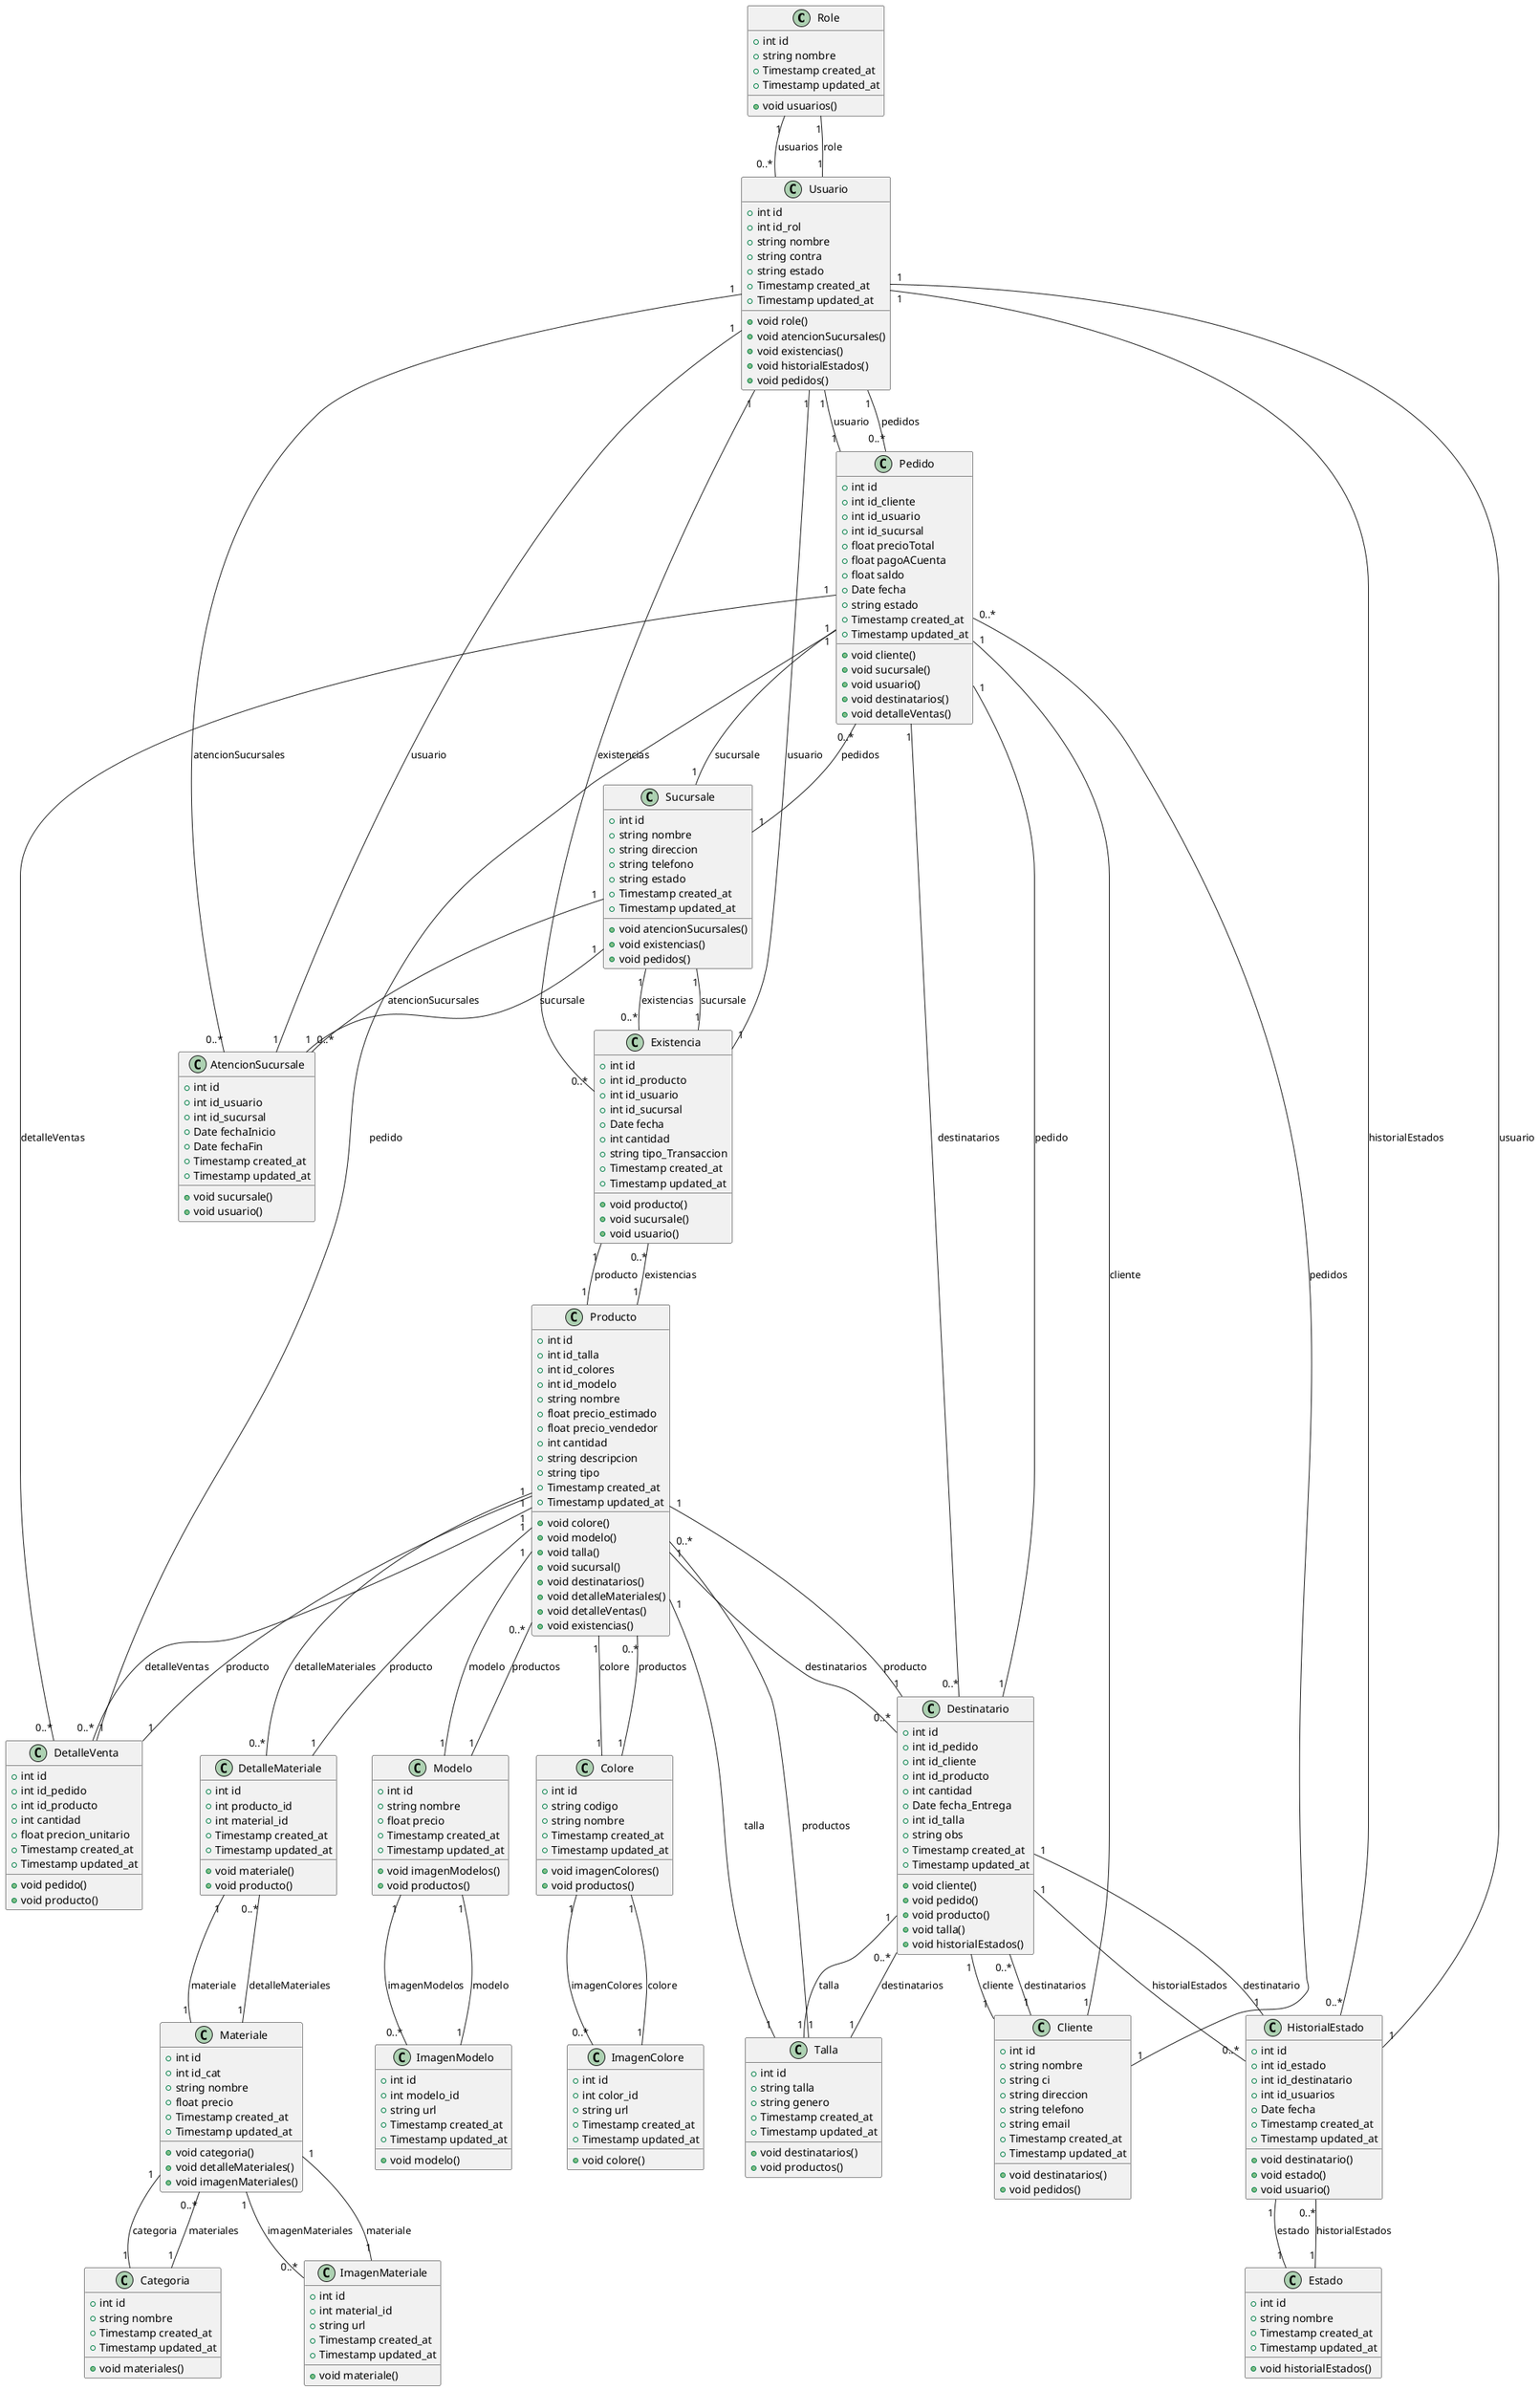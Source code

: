 @startuml

' Define los modelos
class Role {
  +int id
  +string nombre
  +Timestamp created_at
  +Timestamp updated_at
  +void usuarios()
}

class Usuario {
  +int id
  +int id_rol
  +string nombre
  +string contra
  +string estado
  +Timestamp created_at
  +Timestamp updated_at
  +void role()
  +void atencionSucursales()
  +void existencias()
  +void historialEstados()
  +void pedidos()
}

class AtencionSucursale {
  +int id
  +int id_usuario
  +int id_sucursal
  +Date fechaInicio
  +Date fechaFin
  +Timestamp created_at
  +Timestamp updated_at
  +void sucursale()
  +void usuario()
}

class Categoria {
  +int id
  +string nombre
  +Timestamp created_at
  +Timestamp updated_at
  +void materiales()
}

class Cliente {
  +int id
  +string nombre
  +string ci
  +string direccion
  +string telefono
  +string email
  +Timestamp created_at
  +Timestamp updated_at
  +void destinatarios()
  +void pedidos()
}

class Colore {
  +int id
  +string codigo
  +string nombre
  +Timestamp created_at
  +Timestamp updated_at
  +void imagenColores()
  +void productos()
}

class Destinatario {
  +int id
  +int id_pedido
  +int id_cliente
  +int id_producto
  +int cantidad
  +Date fecha_Entrega
  +int id_talla
  +string obs
  +Timestamp created_at
  +Timestamp updated_at
  +void cliente()
  +void pedido()
  +void producto()
  +void talla()
  +void historialEstados()
}

class DetalleMateriale {
  +int id
  +int producto_id
  +int material_id
  +Timestamp created_at
  +Timestamp updated_at
  +void materiale()
  +void producto()
}

class DetalleVenta {
  +int id
  +int id_pedido
  +int id_producto
  +int cantidad
  +float precion_unitario
  +Timestamp created_at
  +Timestamp updated_at
  +void pedido()
  +void producto()
}

class Estado {
  +int id
  +string nombre
  +Timestamp created_at
  +Timestamp updated_at
  +void historialEstados()
}

class Existencia {
  +int id
  +int id_producto
  +int id_usuario
  +int id_sucursal
  +Date fecha
  +int cantidad
  +string tipo_Transaccion
  +Timestamp created_at
  +Timestamp updated_at
  +void producto()
  +void sucursale()
  +void usuario()
}

class HistorialEstado {
  +int id
  +int id_estado
  +int id_destinatario
  +int id_usuarios
  +Date fecha
  +Timestamp created_at
  +Timestamp updated_at
  +void destinatario()
  +void estado()
  +void usuario()
}

class ImagenColore {
  +int id
  +int color_id
  +string url
  +Timestamp created_at
  +Timestamp updated_at
  +void colore()
}

class ImagenMateriale {
  +int id
  +int material_id
  +string url
  +Timestamp created_at
  +Timestamp updated_at
  +void materiale()
}

class ImagenModelo {
  +int id
  +int modelo_id
  +string url
  +Timestamp created_at
  +Timestamp updated_at
  +void modelo()
}

class Materiale {
  +int id
  +int id_cat
  +string nombre
  +float precio
  +Timestamp created_at
  +Timestamp updated_at
  +void categoria()
  +void detalleMateriales()
  +void imagenMateriales()
}

class Modelo {
  +int id
  +string nombre
  +float precio
  +Timestamp created_at
  +Timestamp updated_at
  +void imagenModelos()
  +void productos()
}

class Pedido {
  +int id
  +int id_cliente
  +int id_usuario
  +int id_sucursal
  +float precioTotal
  +float pagoACuenta
  +float saldo
  +Date fecha
  +string estado
  +Timestamp created_at
  +Timestamp updated_at
  +void cliente()
  +void sucursale()
  +void usuario()
  +void destinatarios()
  +void detalleVentas()
}

class Producto {
  +int id
  +int id_talla
  +int id_colores
  +int id_modelo
  +string nombre
  +float precio_estimado
  +float precio_vendedor
  +int cantidad
  +string descripcion
  +string tipo
  +Timestamp created_at
  +Timestamp updated_at
  +void colore()
  +void modelo()
  +void talla()
  +void sucursal()
  +void destinatarios()
  +void detalleMateriales()
  +void detalleVentas()
  +void existencias()
}

class Sucursale {
  +int id
  +string nombre
  +string direccion
  +string telefono
  +string estado
  +Timestamp created_at
  +Timestamp updated_at
  +void atencionSucursales()
  +void existencias()
  +void pedidos()
}

class Talla {
  +int id
  +string talla
  +string genero
  +Timestamp created_at
  +Timestamp updated_at
  +void destinatarios()
  +void productos()
}

' Define las relaciones
Role "1" -- "0..*" Usuario : usuarios
Usuario "1" -- "0..*" AtencionSucursale : atencionSucursales
Usuario "1" -- "0..*" Existencia : existencias
Usuario "1" -- "0..*" HistorialEstado : historialEstados
Usuario "1" -- "0..*" Pedido : pedidos
Usuario "1" -- "1" Role : role
AtencionSucursale "1" -- "1" Sucursale : sucursale
AtencionSucursale "1" -- "1" Usuario : usuario
Categoria "1" -- "0..*" Materiale : materiales
Cliente "1" -- "0..*" Destinatario : destinatarios
Cliente "1" -- "0..*" Pedido : pedidos
Colore "1" -- "0..*" ImagenColore : imagenColores
Colore "1" -- "0..*" Producto : productos
Destinatario "1" -- "1" Cliente : cliente
Destinatario "1" -- "1" Pedido : pedido
Destinatario "1" -- "1" Producto : producto
Destinatario "1" -- "1" Talla : talla
Destinatario "1" -- "0..*" HistorialEstado : historialEstados
DetalleMateriale "1" -- "1" Materiale : materiale
DetalleMateriale "1" -- "1" Producto : producto
DetalleVenta "1" -- "1" Pedido : pedido
DetalleVenta "1" -- "1" Producto : producto
Estado "1" -- "0..*" HistorialEstado : historialEstados
Existencia "1" -- "1" Producto : producto
Existencia "1" -- "1" Sucursale : sucursale
Existencia "1" -- "1" Usuario : usuario
HistorialEstado "1" -- "1" Destinatario : destinatario
HistorialEstado "1" -- "1" Estado : estado
HistorialEstado "1" -- "1" Usuario : usuario
ImagenColore "1" -- "1" Colore : colore
ImagenMateriale "1" -- "1" Materiale : materiale
ImagenModelo "1" -- "1" Modelo : modelo
Materiale "1" -- "1" Categoria : categoria
Materiale "1" -- "0..*" DetalleMateriale : detalleMateriales
Materiale "1" -- "0..*" ImagenMateriale : imagenMateriales
Modelo "1" -- "0..*" ImagenModelo : imagenModelos
Modelo "1" -- "0..*" Producto : productos
Pedido "1" -- "1" Cliente : cliente
Pedido "1" -- "1" Sucursale : sucursale
Pedido "1" -- "1" Usuario : usuario
Pedido "1" -- "0..*" Destinatario : destinatarios
Pedido "1" -- "0..*" DetalleVenta : detalleVentas
Producto "1" -- "1" Colore : colore
Producto "1" -- "1" Modelo : modelo
Producto "1" -- "1" Talla : talla
Producto "1" -- "0..*" Destinatario : destinatarios
Producto "1" -- "0..*" DetalleMateriale : detalleMateriales
Producto "1" -- "0..*" DetalleVenta : detalleVentas
Producto "1" -- "0..*" Existencia : existencias
Sucursale "1" -- "0..*" AtencionSucursale : atencionSucursales
Sucursale "1" -- "0..*" Existencia : existencias
Sucursale "1" -- "0..*" Pedido : pedidos
Talla "1" -- "0..*" Destinatario : destinatarios
Talla "1" -- "0..*" Producto : productos

@enduml
